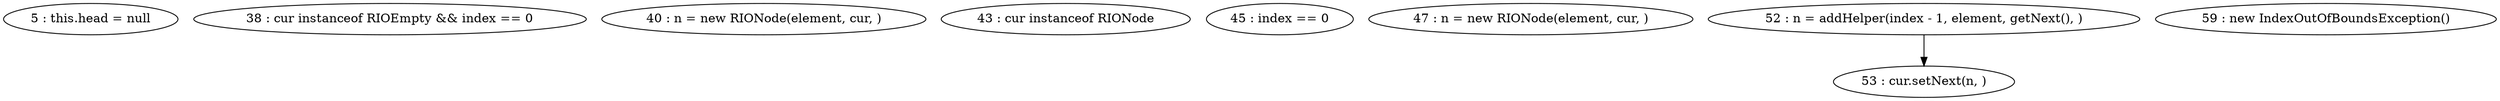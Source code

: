 digraph G {
"5 : this.head = null"
"38 : cur instanceof RIOEmpty && index == 0"
"40 : n = new RIONode(element, cur, )"
"43 : cur instanceof RIONode"
"45 : index == 0"
"47 : n = new RIONode(element, cur, )"
"52 : n = addHelper(index - 1, element, getNext(), )"
"52 : n = addHelper(index - 1, element, getNext(), )" -> "53 : cur.setNext(n, )"
"53 : cur.setNext(n, )"
"59 : new IndexOutOfBoundsException()"
}